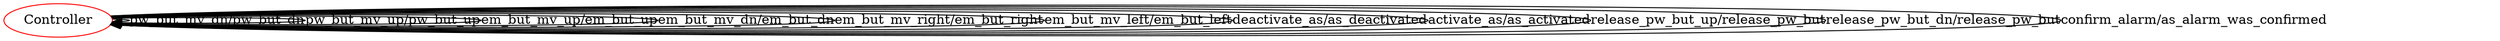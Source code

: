 digraph G {
label=""
Controller [color="red"]
Controller
Controller [label="Controller"];
Controller -> Controller[label="pw_but_mv_dn/pw_but_dn"]
Controller -> Controller[label="pw_but_mv_up/pw_but_up"]
Controller -> Controller[label="em_but_mv_up/em_but_up"]
Controller -> Controller[label="em_but_mv_dn/em_but_dn"]
Controller -> Controller[label="em_but_mv_right/em_but_right"]
Controller -> Controller[label="em_but_mv_left/em_but_left"]
Controller -> Controller[label="deactivate_as/as_deactivated"]
Controller -> Controller[label="activate_as/as_activated"]
Controller -> Controller[label="release_pw_but_up/release_pw_but"]
Controller -> Controller[label="release_pw_but_dn/release_pw_but"]
Controller -> Controller[label="confirm_alarm/as_alarm_was_confirmed"]
}